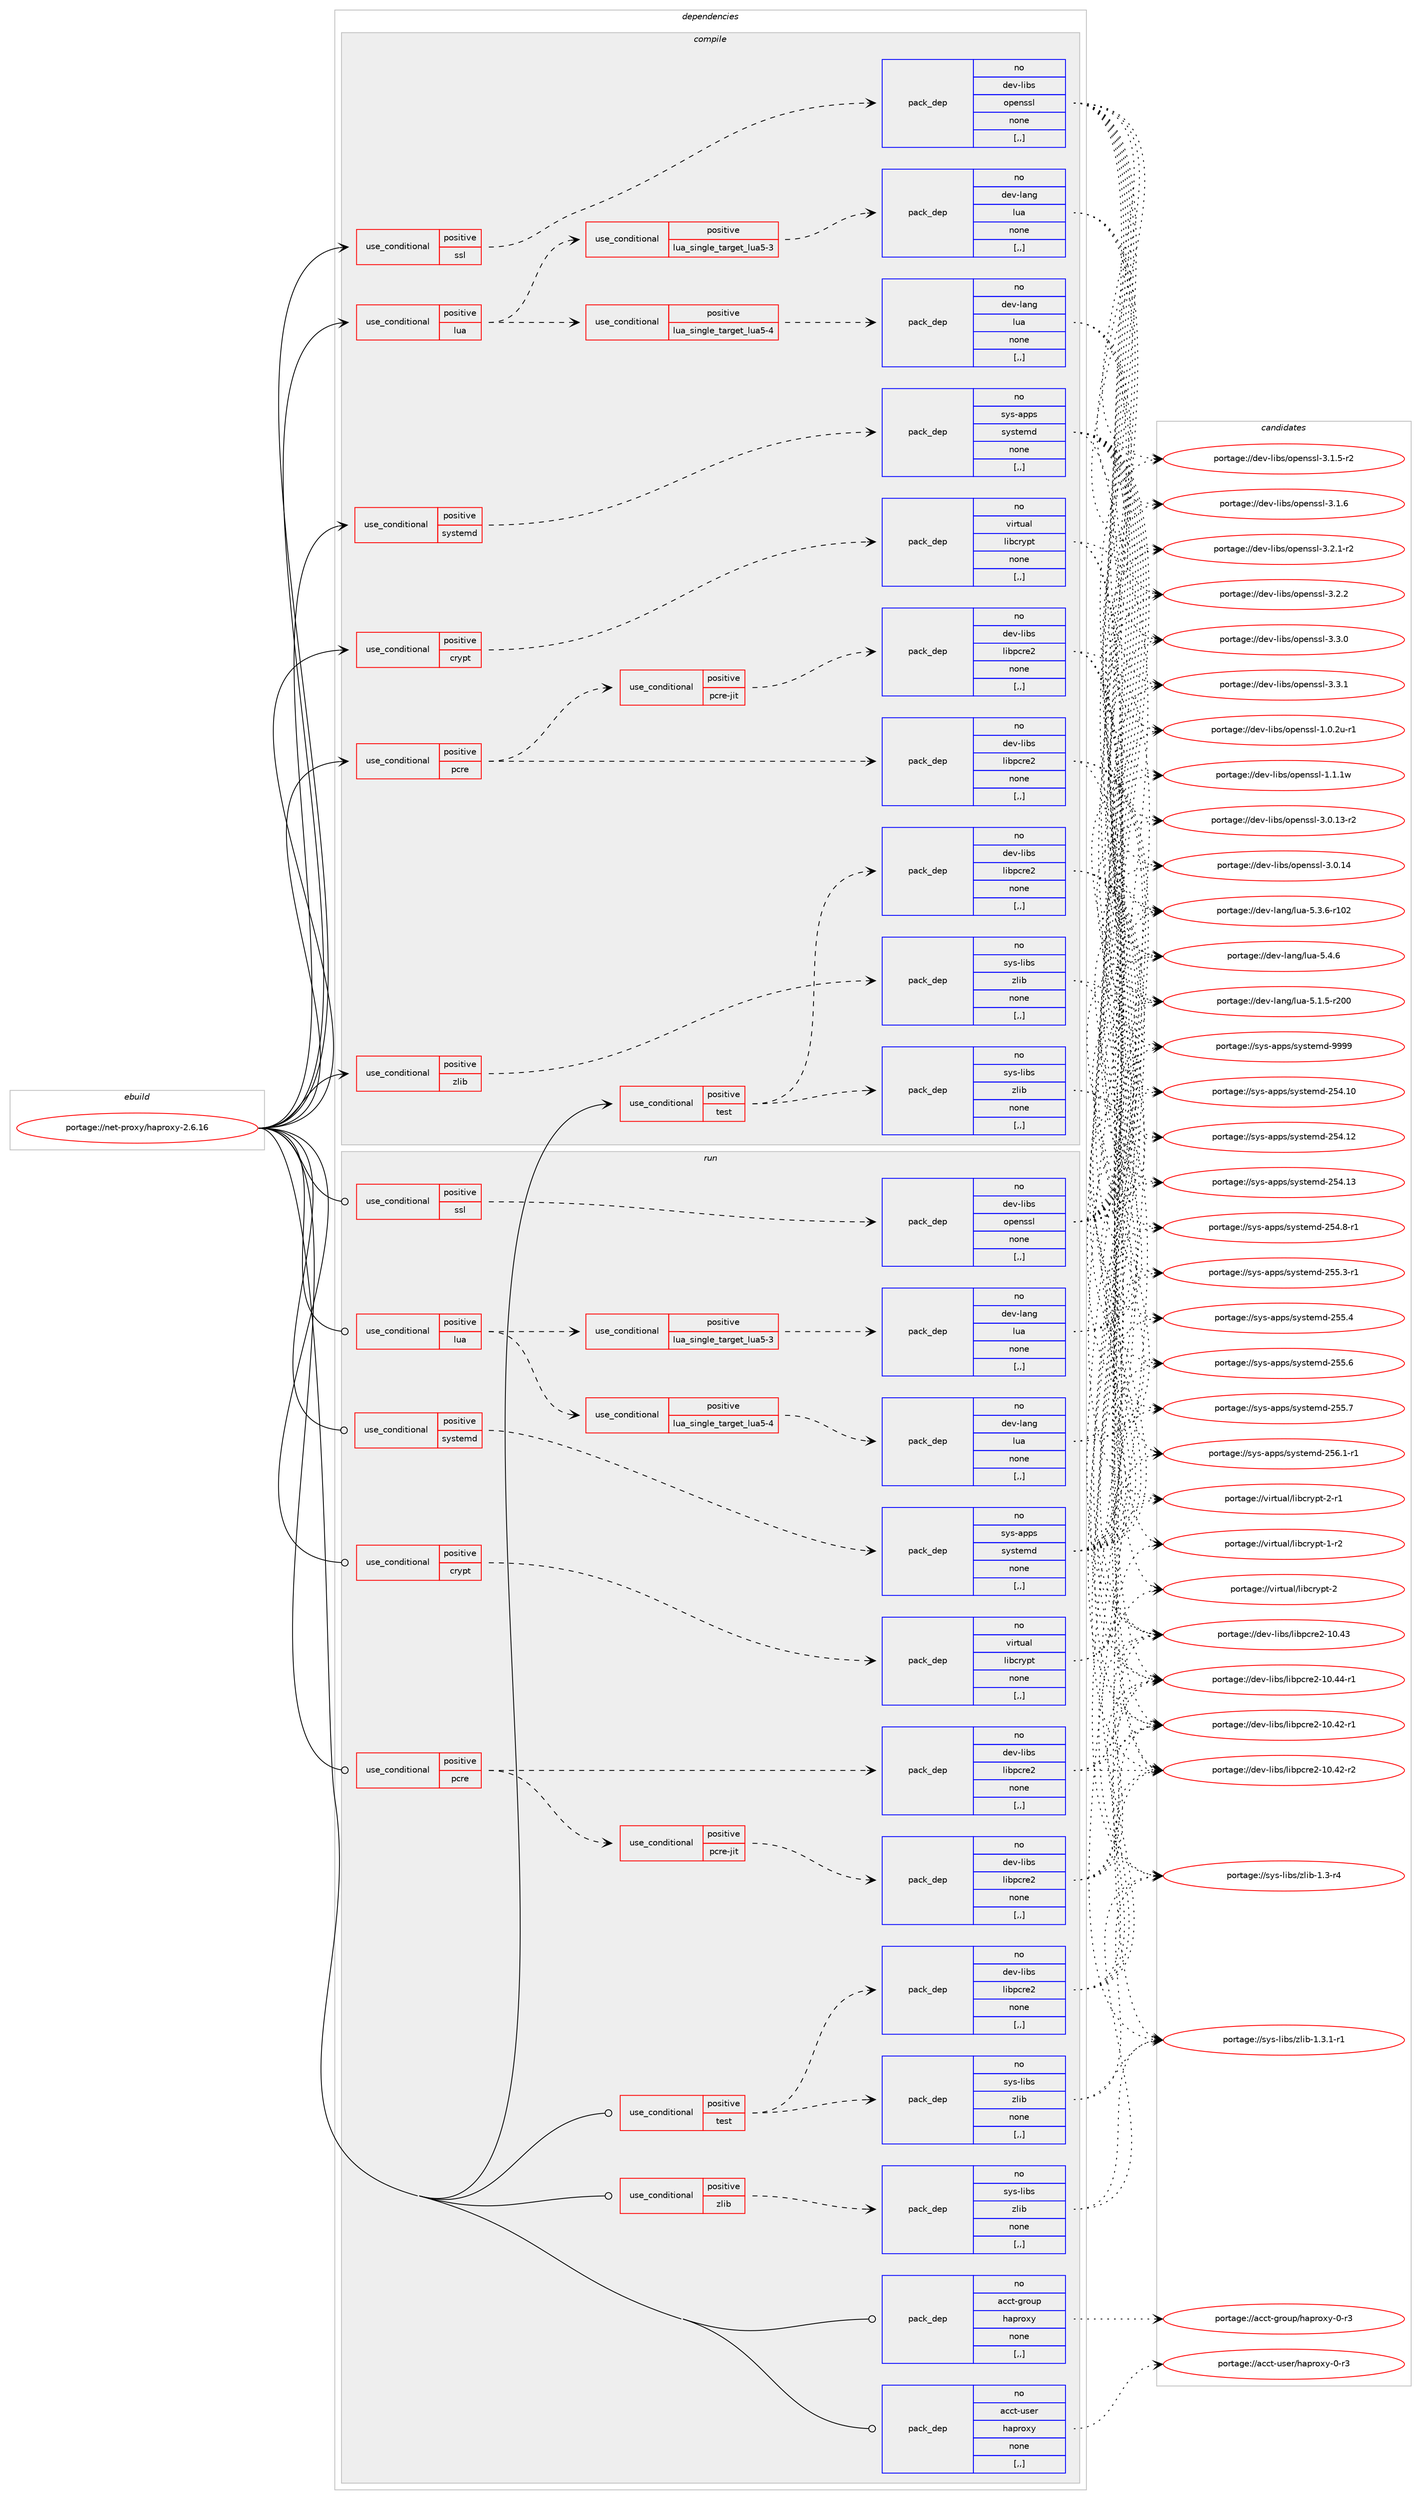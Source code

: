 digraph prolog {

# *************
# Graph options
# *************

newrank=true;
concentrate=true;
compound=true;
graph [rankdir=LR,fontname=Helvetica,fontsize=10,ranksep=1.5];#, ranksep=2.5, nodesep=0.2];
edge  [arrowhead=vee];
node  [fontname=Helvetica,fontsize=10];

# **********
# The ebuild
# **********

subgraph cluster_leftcol {
color=gray;
rank=same;
label=<<i>ebuild</i>>;
id [label="portage://net-proxy/haproxy-2.6.16", color=red, width=4, href="../net-proxy/haproxy-2.6.16.svg"];
}

# ****************
# The dependencies
# ****************

subgraph cluster_midcol {
color=gray;
label=<<i>dependencies</i>>;
subgraph cluster_compile {
fillcolor="#eeeeee";
style=filled;
label=<<i>compile</i>>;
subgraph cond98839 {
dependency374851 [label=<<TABLE BORDER="0" CELLBORDER="1" CELLSPACING="0" CELLPADDING="4"><TR><TD ROWSPAN="3" CELLPADDING="10">use_conditional</TD></TR><TR><TD>positive</TD></TR><TR><TD>crypt</TD></TR></TABLE>>, shape=none, color=red];
subgraph pack273304 {
dependency374852 [label=<<TABLE BORDER="0" CELLBORDER="1" CELLSPACING="0" CELLPADDING="4" WIDTH="220"><TR><TD ROWSPAN="6" CELLPADDING="30">pack_dep</TD></TR><TR><TD WIDTH="110">no</TD></TR><TR><TD>virtual</TD></TR><TR><TD>libcrypt</TD></TR><TR><TD>none</TD></TR><TR><TD>[,,]</TD></TR></TABLE>>, shape=none, color=blue];
}
dependency374851:e -> dependency374852:w [weight=20,style="dashed",arrowhead="vee"];
}
id:e -> dependency374851:w [weight=20,style="solid",arrowhead="vee"];
subgraph cond98840 {
dependency374853 [label=<<TABLE BORDER="0" CELLBORDER="1" CELLSPACING="0" CELLPADDING="4"><TR><TD ROWSPAN="3" CELLPADDING="10">use_conditional</TD></TR><TR><TD>positive</TD></TR><TR><TD>lua</TD></TR></TABLE>>, shape=none, color=red];
subgraph cond98841 {
dependency374854 [label=<<TABLE BORDER="0" CELLBORDER="1" CELLSPACING="0" CELLPADDING="4"><TR><TD ROWSPAN="3" CELLPADDING="10">use_conditional</TD></TR><TR><TD>positive</TD></TR><TR><TD>lua_single_target_lua5-3</TD></TR></TABLE>>, shape=none, color=red];
subgraph pack273305 {
dependency374855 [label=<<TABLE BORDER="0" CELLBORDER="1" CELLSPACING="0" CELLPADDING="4" WIDTH="220"><TR><TD ROWSPAN="6" CELLPADDING="30">pack_dep</TD></TR><TR><TD WIDTH="110">no</TD></TR><TR><TD>dev-lang</TD></TR><TR><TD>lua</TD></TR><TR><TD>none</TD></TR><TR><TD>[,,]</TD></TR></TABLE>>, shape=none, color=blue];
}
dependency374854:e -> dependency374855:w [weight=20,style="dashed",arrowhead="vee"];
}
dependency374853:e -> dependency374854:w [weight=20,style="dashed",arrowhead="vee"];
subgraph cond98842 {
dependency374856 [label=<<TABLE BORDER="0" CELLBORDER="1" CELLSPACING="0" CELLPADDING="4"><TR><TD ROWSPAN="3" CELLPADDING="10">use_conditional</TD></TR><TR><TD>positive</TD></TR><TR><TD>lua_single_target_lua5-4</TD></TR></TABLE>>, shape=none, color=red];
subgraph pack273306 {
dependency374857 [label=<<TABLE BORDER="0" CELLBORDER="1" CELLSPACING="0" CELLPADDING="4" WIDTH="220"><TR><TD ROWSPAN="6" CELLPADDING="30">pack_dep</TD></TR><TR><TD WIDTH="110">no</TD></TR><TR><TD>dev-lang</TD></TR><TR><TD>lua</TD></TR><TR><TD>none</TD></TR><TR><TD>[,,]</TD></TR></TABLE>>, shape=none, color=blue];
}
dependency374856:e -> dependency374857:w [weight=20,style="dashed",arrowhead="vee"];
}
dependency374853:e -> dependency374856:w [weight=20,style="dashed",arrowhead="vee"];
}
id:e -> dependency374853:w [weight=20,style="solid",arrowhead="vee"];
subgraph cond98843 {
dependency374858 [label=<<TABLE BORDER="0" CELLBORDER="1" CELLSPACING="0" CELLPADDING="4"><TR><TD ROWSPAN="3" CELLPADDING="10">use_conditional</TD></TR><TR><TD>positive</TD></TR><TR><TD>pcre</TD></TR></TABLE>>, shape=none, color=red];
subgraph pack273307 {
dependency374859 [label=<<TABLE BORDER="0" CELLBORDER="1" CELLSPACING="0" CELLPADDING="4" WIDTH="220"><TR><TD ROWSPAN="6" CELLPADDING="30">pack_dep</TD></TR><TR><TD WIDTH="110">no</TD></TR><TR><TD>dev-libs</TD></TR><TR><TD>libpcre2</TD></TR><TR><TD>none</TD></TR><TR><TD>[,,]</TD></TR></TABLE>>, shape=none, color=blue];
}
dependency374858:e -> dependency374859:w [weight=20,style="dashed",arrowhead="vee"];
subgraph cond98844 {
dependency374860 [label=<<TABLE BORDER="0" CELLBORDER="1" CELLSPACING="0" CELLPADDING="4"><TR><TD ROWSPAN="3" CELLPADDING="10">use_conditional</TD></TR><TR><TD>positive</TD></TR><TR><TD>pcre-jit</TD></TR></TABLE>>, shape=none, color=red];
subgraph pack273308 {
dependency374861 [label=<<TABLE BORDER="0" CELLBORDER="1" CELLSPACING="0" CELLPADDING="4" WIDTH="220"><TR><TD ROWSPAN="6" CELLPADDING="30">pack_dep</TD></TR><TR><TD WIDTH="110">no</TD></TR><TR><TD>dev-libs</TD></TR><TR><TD>libpcre2</TD></TR><TR><TD>none</TD></TR><TR><TD>[,,]</TD></TR></TABLE>>, shape=none, color=blue];
}
dependency374860:e -> dependency374861:w [weight=20,style="dashed",arrowhead="vee"];
}
dependency374858:e -> dependency374860:w [weight=20,style="dashed",arrowhead="vee"];
}
id:e -> dependency374858:w [weight=20,style="solid",arrowhead="vee"];
subgraph cond98845 {
dependency374862 [label=<<TABLE BORDER="0" CELLBORDER="1" CELLSPACING="0" CELLPADDING="4"><TR><TD ROWSPAN="3" CELLPADDING="10">use_conditional</TD></TR><TR><TD>positive</TD></TR><TR><TD>ssl</TD></TR></TABLE>>, shape=none, color=red];
subgraph pack273309 {
dependency374863 [label=<<TABLE BORDER="0" CELLBORDER="1" CELLSPACING="0" CELLPADDING="4" WIDTH="220"><TR><TD ROWSPAN="6" CELLPADDING="30">pack_dep</TD></TR><TR><TD WIDTH="110">no</TD></TR><TR><TD>dev-libs</TD></TR><TR><TD>openssl</TD></TR><TR><TD>none</TD></TR><TR><TD>[,,]</TD></TR></TABLE>>, shape=none, color=blue];
}
dependency374862:e -> dependency374863:w [weight=20,style="dashed",arrowhead="vee"];
}
id:e -> dependency374862:w [weight=20,style="solid",arrowhead="vee"];
subgraph cond98846 {
dependency374864 [label=<<TABLE BORDER="0" CELLBORDER="1" CELLSPACING="0" CELLPADDING="4"><TR><TD ROWSPAN="3" CELLPADDING="10">use_conditional</TD></TR><TR><TD>positive</TD></TR><TR><TD>systemd</TD></TR></TABLE>>, shape=none, color=red];
subgraph pack273310 {
dependency374865 [label=<<TABLE BORDER="0" CELLBORDER="1" CELLSPACING="0" CELLPADDING="4" WIDTH="220"><TR><TD ROWSPAN="6" CELLPADDING="30">pack_dep</TD></TR><TR><TD WIDTH="110">no</TD></TR><TR><TD>sys-apps</TD></TR><TR><TD>systemd</TD></TR><TR><TD>none</TD></TR><TR><TD>[,,]</TD></TR></TABLE>>, shape=none, color=blue];
}
dependency374864:e -> dependency374865:w [weight=20,style="dashed",arrowhead="vee"];
}
id:e -> dependency374864:w [weight=20,style="solid",arrowhead="vee"];
subgraph cond98847 {
dependency374866 [label=<<TABLE BORDER="0" CELLBORDER="1" CELLSPACING="0" CELLPADDING="4"><TR><TD ROWSPAN="3" CELLPADDING="10">use_conditional</TD></TR><TR><TD>positive</TD></TR><TR><TD>test</TD></TR></TABLE>>, shape=none, color=red];
subgraph pack273311 {
dependency374867 [label=<<TABLE BORDER="0" CELLBORDER="1" CELLSPACING="0" CELLPADDING="4" WIDTH="220"><TR><TD ROWSPAN="6" CELLPADDING="30">pack_dep</TD></TR><TR><TD WIDTH="110">no</TD></TR><TR><TD>dev-libs</TD></TR><TR><TD>libpcre2</TD></TR><TR><TD>none</TD></TR><TR><TD>[,,]</TD></TR></TABLE>>, shape=none, color=blue];
}
dependency374866:e -> dependency374867:w [weight=20,style="dashed",arrowhead="vee"];
subgraph pack273312 {
dependency374868 [label=<<TABLE BORDER="0" CELLBORDER="1" CELLSPACING="0" CELLPADDING="4" WIDTH="220"><TR><TD ROWSPAN="6" CELLPADDING="30">pack_dep</TD></TR><TR><TD WIDTH="110">no</TD></TR><TR><TD>sys-libs</TD></TR><TR><TD>zlib</TD></TR><TR><TD>none</TD></TR><TR><TD>[,,]</TD></TR></TABLE>>, shape=none, color=blue];
}
dependency374866:e -> dependency374868:w [weight=20,style="dashed",arrowhead="vee"];
}
id:e -> dependency374866:w [weight=20,style="solid",arrowhead="vee"];
subgraph cond98848 {
dependency374869 [label=<<TABLE BORDER="0" CELLBORDER="1" CELLSPACING="0" CELLPADDING="4"><TR><TD ROWSPAN="3" CELLPADDING="10">use_conditional</TD></TR><TR><TD>positive</TD></TR><TR><TD>zlib</TD></TR></TABLE>>, shape=none, color=red];
subgraph pack273313 {
dependency374870 [label=<<TABLE BORDER="0" CELLBORDER="1" CELLSPACING="0" CELLPADDING="4" WIDTH="220"><TR><TD ROWSPAN="6" CELLPADDING="30">pack_dep</TD></TR><TR><TD WIDTH="110">no</TD></TR><TR><TD>sys-libs</TD></TR><TR><TD>zlib</TD></TR><TR><TD>none</TD></TR><TR><TD>[,,]</TD></TR></TABLE>>, shape=none, color=blue];
}
dependency374869:e -> dependency374870:w [weight=20,style="dashed",arrowhead="vee"];
}
id:e -> dependency374869:w [weight=20,style="solid",arrowhead="vee"];
}
subgraph cluster_compileandrun {
fillcolor="#eeeeee";
style=filled;
label=<<i>compile and run</i>>;
}
subgraph cluster_run {
fillcolor="#eeeeee";
style=filled;
label=<<i>run</i>>;
subgraph cond98849 {
dependency374871 [label=<<TABLE BORDER="0" CELLBORDER="1" CELLSPACING="0" CELLPADDING="4"><TR><TD ROWSPAN="3" CELLPADDING="10">use_conditional</TD></TR><TR><TD>positive</TD></TR><TR><TD>crypt</TD></TR></TABLE>>, shape=none, color=red];
subgraph pack273314 {
dependency374872 [label=<<TABLE BORDER="0" CELLBORDER="1" CELLSPACING="0" CELLPADDING="4" WIDTH="220"><TR><TD ROWSPAN="6" CELLPADDING="30">pack_dep</TD></TR><TR><TD WIDTH="110">no</TD></TR><TR><TD>virtual</TD></TR><TR><TD>libcrypt</TD></TR><TR><TD>none</TD></TR><TR><TD>[,,]</TD></TR></TABLE>>, shape=none, color=blue];
}
dependency374871:e -> dependency374872:w [weight=20,style="dashed",arrowhead="vee"];
}
id:e -> dependency374871:w [weight=20,style="solid",arrowhead="odot"];
subgraph cond98850 {
dependency374873 [label=<<TABLE BORDER="0" CELLBORDER="1" CELLSPACING="0" CELLPADDING="4"><TR><TD ROWSPAN="3" CELLPADDING="10">use_conditional</TD></TR><TR><TD>positive</TD></TR><TR><TD>lua</TD></TR></TABLE>>, shape=none, color=red];
subgraph cond98851 {
dependency374874 [label=<<TABLE BORDER="0" CELLBORDER="1" CELLSPACING="0" CELLPADDING="4"><TR><TD ROWSPAN="3" CELLPADDING="10">use_conditional</TD></TR><TR><TD>positive</TD></TR><TR><TD>lua_single_target_lua5-3</TD></TR></TABLE>>, shape=none, color=red];
subgraph pack273315 {
dependency374875 [label=<<TABLE BORDER="0" CELLBORDER="1" CELLSPACING="0" CELLPADDING="4" WIDTH="220"><TR><TD ROWSPAN="6" CELLPADDING="30">pack_dep</TD></TR><TR><TD WIDTH="110">no</TD></TR><TR><TD>dev-lang</TD></TR><TR><TD>lua</TD></TR><TR><TD>none</TD></TR><TR><TD>[,,]</TD></TR></TABLE>>, shape=none, color=blue];
}
dependency374874:e -> dependency374875:w [weight=20,style="dashed",arrowhead="vee"];
}
dependency374873:e -> dependency374874:w [weight=20,style="dashed",arrowhead="vee"];
subgraph cond98852 {
dependency374876 [label=<<TABLE BORDER="0" CELLBORDER="1" CELLSPACING="0" CELLPADDING="4"><TR><TD ROWSPAN="3" CELLPADDING="10">use_conditional</TD></TR><TR><TD>positive</TD></TR><TR><TD>lua_single_target_lua5-4</TD></TR></TABLE>>, shape=none, color=red];
subgraph pack273316 {
dependency374877 [label=<<TABLE BORDER="0" CELLBORDER="1" CELLSPACING="0" CELLPADDING="4" WIDTH="220"><TR><TD ROWSPAN="6" CELLPADDING="30">pack_dep</TD></TR><TR><TD WIDTH="110">no</TD></TR><TR><TD>dev-lang</TD></TR><TR><TD>lua</TD></TR><TR><TD>none</TD></TR><TR><TD>[,,]</TD></TR></TABLE>>, shape=none, color=blue];
}
dependency374876:e -> dependency374877:w [weight=20,style="dashed",arrowhead="vee"];
}
dependency374873:e -> dependency374876:w [weight=20,style="dashed",arrowhead="vee"];
}
id:e -> dependency374873:w [weight=20,style="solid",arrowhead="odot"];
subgraph cond98853 {
dependency374878 [label=<<TABLE BORDER="0" CELLBORDER="1" CELLSPACING="0" CELLPADDING="4"><TR><TD ROWSPAN="3" CELLPADDING="10">use_conditional</TD></TR><TR><TD>positive</TD></TR><TR><TD>pcre</TD></TR></TABLE>>, shape=none, color=red];
subgraph pack273317 {
dependency374879 [label=<<TABLE BORDER="0" CELLBORDER="1" CELLSPACING="0" CELLPADDING="4" WIDTH="220"><TR><TD ROWSPAN="6" CELLPADDING="30">pack_dep</TD></TR><TR><TD WIDTH="110">no</TD></TR><TR><TD>dev-libs</TD></TR><TR><TD>libpcre2</TD></TR><TR><TD>none</TD></TR><TR><TD>[,,]</TD></TR></TABLE>>, shape=none, color=blue];
}
dependency374878:e -> dependency374879:w [weight=20,style="dashed",arrowhead="vee"];
subgraph cond98854 {
dependency374880 [label=<<TABLE BORDER="0" CELLBORDER="1" CELLSPACING="0" CELLPADDING="4"><TR><TD ROWSPAN="3" CELLPADDING="10">use_conditional</TD></TR><TR><TD>positive</TD></TR><TR><TD>pcre-jit</TD></TR></TABLE>>, shape=none, color=red];
subgraph pack273318 {
dependency374881 [label=<<TABLE BORDER="0" CELLBORDER="1" CELLSPACING="0" CELLPADDING="4" WIDTH="220"><TR><TD ROWSPAN="6" CELLPADDING="30">pack_dep</TD></TR><TR><TD WIDTH="110">no</TD></TR><TR><TD>dev-libs</TD></TR><TR><TD>libpcre2</TD></TR><TR><TD>none</TD></TR><TR><TD>[,,]</TD></TR></TABLE>>, shape=none, color=blue];
}
dependency374880:e -> dependency374881:w [weight=20,style="dashed",arrowhead="vee"];
}
dependency374878:e -> dependency374880:w [weight=20,style="dashed",arrowhead="vee"];
}
id:e -> dependency374878:w [weight=20,style="solid",arrowhead="odot"];
subgraph cond98855 {
dependency374882 [label=<<TABLE BORDER="0" CELLBORDER="1" CELLSPACING="0" CELLPADDING="4"><TR><TD ROWSPAN="3" CELLPADDING="10">use_conditional</TD></TR><TR><TD>positive</TD></TR><TR><TD>ssl</TD></TR></TABLE>>, shape=none, color=red];
subgraph pack273319 {
dependency374883 [label=<<TABLE BORDER="0" CELLBORDER="1" CELLSPACING="0" CELLPADDING="4" WIDTH="220"><TR><TD ROWSPAN="6" CELLPADDING="30">pack_dep</TD></TR><TR><TD WIDTH="110">no</TD></TR><TR><TD>dev-libs</TD></TR><TR><TD>openssl</TD></TR><TR><TD>none</TD></TR><TR><TD>[,,]</TD></TR></TABLE>>, shape=none, color=blue];
}
dependency374882:e -> dependency374883:w [weight=20,style="dashed",arrowhead="vee"];
}
id:e -> dependency374882:w [weight=20,style="solid",arrowhead="odot"];
subgraph cond98856 {
dependency374884 [label=<<TABLE BORDER="0" CELLBORDER="1" CELLSPACING="0" CELLPADDING="4"><TR><TD ROWSPAN="3" CELLPADDING="10">use_conditional</TD></TR><TR><TD>positive</TD></TR><TR><TD>systemd</TD></TR></TABLE>>, shape=none, color=red];
subgraph pack273320 {
dependency374885 [label=<<TABLE BORDER="0" CELLBORDER="1" CELLSPACING="0" CELLPADDING="4" WIDTH="220"><TR><TD ROWSPAN="6" CELLPADDING="30">pack_dep</TD></TR><TR><TD WIDTH="110">no</TD></TR><TR><TD>sys-apps</TD></TR><TR><TD>systemd</TD></TR><TR><TD>none</TD></TR><TR><TD>[,,]</TD></TR></TABLE>>, shape=none, color=blue];
}
dependency374884:e -> dependency374885:w [weight=20,style="dashed",arrowhead="vee"];
}
id:e -> dependency374884:w [weight=20,style="solid",arrowhead="odot"];
subgraph cond98857 {
dependency374886 [label=<<TABLE BORDER="0" CELLBORDER="1" CELLSPACING="0" CELLPADDING="4"><TR><TD ROWSPAN="3" CELLPADDING="10">use_conditional</TD></TR><TR><TD>positive</TD></TR><TR><TD>test</TD></TR></TABLE>>, shape=none, color=red];
subgraph pack273321 {
dependency374887 [label=<<TABLE BORDER="0" CELLBORDER="1" CELLSPACING="0" CELLPADDING="4" WIDTH="220"><TR><TD ROWSPAN="6" CELLPADDING="30">pack_dep</TD></TR><TR><TD WIDTH="110">no</TD></TR><TR><TD>dev-libs</TD></TR><TR><TD>libpcre2</TD></TR><TR><TD>none</TD></TR><TR><TD>[,,]</TD></TR></TABLE>>, shape=none, color=blue];
}
dependency374886:e -> dependency374887:w [weight=20,style="dashed",arrowhead="vee"];
subgraph pack273322 {
dependency374888 [label=<<TABLE BORDER="0" CELLBORDER="1" CELLSPACING="0" CELLPADDING="4" WIDTH="220"><TR><TD ROWSPAN="6" CELLPADDING="30">pack_dep</TD></TR><TR><TD WIDTH="110">no</TD></TR><TR><TD>sys-libs</TD></TR><TR><TD>zlib</TD></TR><TR><TD>none</TD></TR><TR><TD>[,,]</TD></TR></TABLE>>, shape=none, color=blue];
}
dependency374886:e -> dependency374888:w [weight=20,style="dashed",arrowhead="vee"];
}
id:e -> dependency374886:w [weight=20,style="solid",arrowhead="odot"];
subgraph cond98858 {
dependency374889 [label=<<TABLE BORDER="0" CELLBORDER="1" CELLSPACING="0" CELLPADDING="4"><TR><TD ROWSPAN="3" CELLPADDING="10">use_conditional</TD></TR><TR><TD>positive</TD></TR><TR><TD>zlib</TD></TR></TABLE>>, shape=none, color=red];
subgraph pack273323 {
dependency374890 [label=<<TABLE BORDER="0" CELLBORDER="1" CELLSPACING="0" CELLPADDING="4" WIDTH="220"><TR><TD ROWSPAN="6" CELLPADDING="30">pack_dep</TD></TR><TR><TD WIDTH="110">no</TD></TR><TR><TD>sys-libs</TD></TR><TR><TD>zlib</TD></TR><TR><TD>none</TD></TR><TR><TD>[,,]</TD></TR></TABLE>>, shape=none, color=blue];
}
dependency374889:e -> dependency374890:w [weight=20,style="dashed",arrowhead="vee"];
}
id:e -> dependency374889:w [weight=20,style="solid",arrowhead="odot"];
subgraph pack273324 {
dependency374891 [label=<<TABLE BORDER="0" CELLBORDER="1" CELLSPACING="0" CELLPADDING="4" WIDTH="220"><TR><TD ROWSPAN="6" CELLPADDING="30">pack_dep</TD></TR><TR><TD WIDTH="110">no</TD></TR><TR><TD>acct-group</TD></TR><TR><TD>haproxy</TD></TR><TR><TD>none</TD></TR><TR><TD>[,,]</TD></TR></TABLE>>, shape=none, color=blue];
}
id:e -> dependency374891:w [weight=20,style="solid",arrowhead="odot"];
subgraph pack273325 {
dependency374892 [label=<<TABLE BORDER="0" CELLBORDER="1" CELLSPACING="0" CELLPADDING="4" WIDTH="220"><TR><TD ROWSPAN="6" CELLPADDING="30">pack_dep</TD></TR><TR><TD WIDTH="110">no</TD></TR><TR><TD>acct-user</TD></TR><TR><TD>haproxy</TD></TR><TR><TD>none</TD></TR><TR><TD>[,,]</TD></TR></TABLE>>, shape=none, color=blue];
}
id:e -> dependency374892:w [weight=20,style="solid",arrowhead="odot"];
}
}

# **************
# The candidates
# **************

subgraph cluster_choices {
rank=same;
color=gray;
label=<<i>candidates</i>>;

subgraph choice273304 {
color=black;
nodesep=1;
choice1181051141161179710847108105989911412111211645494511450 [label="portage://virtual/libcrypt-1-r2", color=red, width=4,href="../virtual/libcrypt-1-r2.svg"];
choice118105114116117971084710810598991141211121164550 [label="portage://virtual/libcrypt-2", color=red, width=4,href="../virtual/libcrypt-2.svg"];
choice1181051141161179710847108105989911412111211645504511449 [label="portage://virtual/libcrypt-2-r1", color=red, width=4,href="../virtual/libcrypt-2-r1.svg"];
dependency374852:e -> choice1181051141161179710847108105989911412111211645494511450:w [style=dotted,weight="100"];
dependency374852:e -> choice118105114116117971084710810598991141211121164550:w [style=dotted,weight="100"];
dependency374852:e -> choice1181051141161179710847108105989911412111211645504511449:w [style=dotted,weight="100"];
}
subgraph choice273305 {
color=black;
nodesep=1;
choice1001011184510897110103471081179745534649465345114504848 [label="portage://dev-lang/lua-5.1.5-r200", color=red, width=4,href="../dev-lang/lua-5.1.5-r200.svg"];
choice1001011184510897110103471081179745534651465445114494850 [label="portage://dev-lang/lua-5.3.6-r102", color=red, width=4,href="../dev-lang/lua-5.3.6-r102.svg"];
choice10010111845108971101034710811797455346524654 [label="portage://dev-lang/lua-5.4.6", color=red, width=4,href="../dev-lang/lua-5.4.6.svg"];
dependency374855:e -> choice1001011184510897110103471081179745534649465345114504848:w [style=dotted,weight="100"];
dependency374855:e -> choice1001011184510897110103471081179745534651465445114494850:w [style=dotted,weight="100"];
dependency374855:e -> choice10010111845108971101034710811797455346524654:w [style=dotted,weight="100"];
}
subgraph choice273306 {
color=black;
nodesep=1;
choice1001011184510897110103471081179745534649465345114504848 [label="portage://dev-lang/lua-5.1.5-r200", color=red, width=4,href="../dev-lang/lua-5.1.5-r200.svg"];
choice1001011184510897110103471081179745534651465445114494850 [label="portage://dev-lang/lua-5.3.6-r102", color=red, width=4,href="../dev-lang/lua-5.3.6-r102.svg"];
choice10010111845108971101034710811797455346524654 [label="portage://dev-lang/lua-5.4.6", color=red, width=4,href="../dev-lang/lua-5.4.6.svg"];
dependency374857:e -> choice1001011184510897110103471081179745534649465345114504848:w [style=dotted,weight="100"];
dependency374857:e -> choice1001011184510897110103471081179745534651465445114494850:w [style=dotted,weight="100"];
dependency374857:e -> choice10010111845108971101034710811797455346524654:w [style=dotted,weight="100"];
}
subgraph choice273307 {
color=black;
nodesep=1;
choice1001011184510810598115471081059811299114101504549484652504511449 [label="portage://dev-libs/libpcre2-10.42-r1", color=red, width=4,href="../dev-libs/libpcre2-10.42-r1.svg"];
choice1001011184510810598115471081059811299114101504549484652504511450 [label="portage://dev-libs/libpcre2-10.42-r2", color=red, width=4,href="../dev-libs/libpcre2-10.42-r2.svg"];
choice100101118451081059811547108105981129911410150454948465251 [label="portage://dev-libs/libpcre2-10.43", color=red, width=4,href="../dev-libs/libpcre2-10.43.svg"];
choice1001011184510810598115471081059811299114101504549484652524511449 [label="portage://dev-libs/libpcre2-10.44-r1", color=red, width=4,href="../dev-libs/libpcre2-10.44-r1.svg"];
dependency374859:e -> choice1001011184510810598115471081059811299114101504549484652504511449:w [style=dotted,weight="100"];
dependency374859:e -> choice1001011184510810598115471081059811299114101504549484652504511450:w [style=dotted,weight="100"];
dependency374859:e -> choice100101118451081059811547108105981129911410150454948465251:w [style=dotted,weight="100"];
dependency374859:e -> choice1001011184510810598115471081059811299114101504549484652524511449:w [style=dotted,weight="100"];
}
subgraph choice273308 {
color=black;
nodesep=1;
choice1001011184510810598115471081059811299114101504549484652504511449 [label="portage://dev-libs/libpcre2-10.42-r1", color=red, width=4,href="../dev-libs/libpcre2-10.42-r1.svg"];
choice1001011184510810598115471081059811299114101504549484652504511450 [label="portage://dev-libs/libpcre2-10.42-r2", color=red, width=4,href="../dev-libs/libpcre2-10.42-r2.svg"];
choice100101118451081059811547108105981129911410150454948465251 [label="portage://dev-libs/libpcre2-10.43", color=red, width=4,href="../dev-libs/libpcre2-10.43.svg"];
choice1001011184510810598115471081059811299114101504549484652524511449 [label="portage://dev-libs/libpcre2-10.44-r1", color=red, width=4,href="../dev-libs/libpcre2-10.44-r1.svg"];
dependency374861:e -> choice1001011184510810598115471081059811299114101504549484652504511449:w [style=dotted,weight="100"];
dependency374861:e -> choice1001011184510810598115471081059811299114101504549484652504511450:w [style=dotted,weight="100"];
dependency374861:e -> choice100101118451081059811547108105981129911410150454948465251:w [style=dotted,weight="100"];
dependency374861:e -> choice1001011184510810598115471081059811299114101504549484652524511449:w [style=dotted,weight="100"];
}
subgraph choice273309 {
color=black;
nodesep=1;
choice1001011184510810598115471111121011101151151084549464846501174511449 [label="portage://dev-libs/openssl-1.0.2u-r1", color=red, width=4,href="../dev-libs/openssl-1.0.2u-r1.svg"];
choice100101118451081059811547111112101110115115108454946494649119 [label="portage://dev-libs/openssl-1.1.1w", color=red, width=4,href="../dev-libs/openssl-1.1.1w.svg"];
choice100101118451081059811547111112101110115115108455146484649514511450 [label="portage://dev-libs/openssl-3.0.13-r2", color=red, width=4,href="../dev-libs/openssl-3.0.13-r2.svg"];
choice10010111845108105981154711111210111011511510845514648464952 [label="portage://dev-libs/openssl-3.0.14", color=red, width=4,href="../dev-libs/openssl-3.0.14.svg"];
choice1001011184510810598115471111121011101151151084551464946534511450 [label="portage://dev-libs/openssl-3.1.5-r2", color=red, width=4,href="../dev-libs/openssl-3.1.5-r2.svg"];
choice100101118451081059811547111112101110115115108455146494654 [label="portage://dev-libs/openssl-3.1.6", color=red, width=4,href="../dev-libs/openssl-3.1.6.svg"];
choice1001011184510810598115471111121011101151151084551465046494511450 [label="portage://dev-libs/openssl-3.2.1-r2", color=red, width=4,href="../dev-libs/openssl-3.2.1-r2.svg"];
choice100101118451081059811547111112101110115115108455146504650 [label="portage://dev-libs/openssl-3.2.2", color=red, width=4,href="../dev-libs/openssl-3.2.2.svg"];
choice100101118451081059811547111112101110115115108455146514648 [label="portage://dev-libs/openssl-3.3.0", color=red, width=4,href="../dev-libs/openssl-3.3.0.svg"];
choice100101118451081059811547111112101110115115108455146514649 [label="portage://dev-libs/openssl-3.3.1", color=red, width=4,href="../dev-libs/openssl-3.3.1.svg"];
dependency374863:e -> choice1001011184510810598115471111121011101151151084549464846501174511449:w [style=dotted,weight="100"];
dependency374863:e -> choice100101118451081059811547111112101110115115108454946494649119:w [style=dotted,weight="100"];
dependency374863:e -> choice100101118451081059811547111112101110115115108455146484649514511450:w [style=dotted,weight="100"];
dependency374863:e -> choice10010111845108105981154711111210111011511510845514648464952:w [style=dotted,weight="100"];
dependency374863:e -> choice1001011184510810598115471111121011101151151084551464946534511450:w [style=dotted,weight="100"];
dependency374863:e -> choice100101118451081059811547111112101110115115108455146494654:w [style=dotted,weight="100"];
dependency374863:e -> choice1001011184510810598115471111121011101151151084551465046494511450:w [style=dotted,weight="100"];
dependency374863:e -> choice100101118451081059811547111112101110115115108455146504650:w [style=dotted,weight="100"];
dependency374863:e -> choice100101118451081059811547111112101110115115108455146514648:w [style=dotted,weight="100"];
dependency374863:e -> choice100101118451081059811547111112101110115115108455146514649:w [style=dotted,weight="100"];
}
subgraph choice273310 {
color=black;
nodesep=1;
choice11512111545971121121154711512111511610110910045505352464948 [label="portage://sys-apps/systemd-254.10", color=red, width=4,href="../sys-apps/systemd-254.10.svg"];
choice11512111545971121121154711512111511610110910045505352464950 [label="portage://sys-apps/systemd-254.12", color=red, width=4,href="../sys-apps/systemd-254.12.svg"];
choice11512111545971121121154711512111511610110910045505352464951 [label="portage://sys-apps/systemd-254.13", color=red, width=4,href="../sys-apps/systemd-254.13.svg"];
choice1151211154597112112115471151211151161011091004550535246564511449 [label="portage://sys-apps/systemd-254.8-r1", color=red, width=4,href="../sys-apps/systemd-254.8-r1.svg"];
choice1151211154597112112115471151211151161011091004550535346514511449 [label="portage://sys-apps/systemd-255.3-r1", color=red, width=4,href="../sys-apps/systemd-255.3-r1.svg"];
choice115121115459711211211547115121115116101109100455053534652 [label="portage://sys-apps/systemd-255.4", color=red, width=4,href="../sys-apps/systemd-255.4.svg"];
choice115121115459711211211547115121115116101109100455053534654 [label="portage://sys-apps/systemd-255.6", color=red, width=4,href="../sys-apps/systemd-255.6.svg"];
choice115121115459711211211547115121115116101109100455053534655 [label="portage://sys-apps/systemd-255.7", color=red, width=4,href="../sys-apps/systemd-255.7.svg"];
choice1151211154597112112115471151211151161011091004550535446494511449 [label="portage://sys-apps/systemd-256.1-r1", color=red, width=4,href="../sys-apps/systemd-256.1-r1.svg"];
choice1151211154597112112115471151211151161011091004557575757 [label="portage://sys-apps/systemd-9999", color=red, width=4,href="../sys-apps/systemd-9999.svg"];
dependency374865:e -> choice11512111545971121121154711512111511610110910045505352464948:w [style=dotted,weight="100"];
dependency374865:e -> choice11512111545971121121154711512111511610110910045505352464950:w [style=dotted,weight="100"];
dependency374865:e -> choice11512111545971121121154711512111511610110910045505352464951:w [style=dotted,weight="100"];
dependency374865:e -> choice1151211154597112112115471151211151161011091004550535246564511449:w [style=dotted,weight="100"];
dependency374865:e -> choice1151211154597112112115471151211151161011091004550535346514511449:w [style=dotted,weight="100"];
dependency374865:e -> choice115121115459711211211547115121115116101109100455053534652:w [style=dotted,weight="100"];
dependency374865:e -> choice115121115459711211211547115121115116101109100455053534654:w [style=dotted,weight="100"];
dependency374865:e -> choice115121115459711211211547115121115116101109100455053534655:w [style=dotted,weight="100"];
dependency374865:e -> choice1151211154597112112115471151211151161011091004550535446494511449:w [style=dotted,weight="100"];
dependency374865:e -> choice1151211154597112112115471151211151161011091004557575757:w [style=dotted,weight="100"];
}
subgraph choice273311 {
color=black;
nodesep=1;
choice1001011184510810598115471081059811299114101504549484652504511449 [label="portage://dev-libs/libpcre2-10.42-r1", color=red, width=4,href="../dev-libs/libpcre2-10.42-r1.svg"];
choice1001011184510810598115471081059811299114101504549484652504511450 [label="portage://dev-libs/libpcre2-10.42-r2", color=red, width=4,href="../dev-libs/libpcre2-10.42-r2.svg"];
choice100101118451081059811547108105981129911410150454948465251 [label="portage://dev-libs/libpcre2-10.43", color=red, width=4,href="../dev-libs/libpcre2-10.43.svg"];
choice1001011184510810598115471081059811299114101504549484652524511449 [label="portage://dev-libs/libpcre2-10.44-r1", color=red, width=4,href="../dev-libs/libpcre2-10.44-r1.svg"];
dependency374867:e -> choice1001011184510810598115471081059811299114101504549484652504511449:w [style=dotted,weight="100"];
dependency374867:e -> choice1001011184510810598115471081059811299114101504549484652504511450:w [style=dotted,weight="100"];
dependency374867:e -> choice100101118451081059811547108105981129911410150454948465251:w [style=dotted,weight="100"];
dependency374867:e -> choice1001011184510810598115471081059811299114101504549484652524511449:w [style=dotted,weight="100"];
}
subgraph choice273312 {
color=black;
nodesep=1;
choice11512111545108105981154712210810598454946514511452 [label="portage://sys-libs/zlib-1.3-r4", color=red, width=4,href="../sys-libs/zlib-1.3-r4.svg"];
choice115121115451081059811547122108105984549465146494511449 [label="portage://sys-libs/zlib-1.3.1-r1", color=red, width=4,href="../sys-libs/zlib-1.3.1-r1.svg"];
dependency374868:e -> choice11512111545108105981154712210810598454946514511452:w [style=dotted,weight="100"];
dependency374868:e -> choice115121115451081059811547122108105984549465146494511449:w [style=dotted,weight="100"];
}
subgraph choice273313 {
color=black;
nodesep=1;
choice11512111545108105981154712210810598454946514511452 [label="portage://sys-libs/zlib-1.3-r4", color=red, width=4,href="../sys-libs/zlib-1.3-r4.svg"];
choice115121115451081059811547122108105984549465146494511449 [label="portage://sys-libs/zlib-1.3.1-r1", color=red, width=4,href="../sys-libs/zlib-1.3.1-r1.svg"];
dependency374870:e -> choice11512111545108105981154712210810598454946514511452:w [style=dotted,weight="100"];
dependency374870:e -> choice115121115451081059811547122108105984549465146494511449:w [style=dotted,weight="100"];
}
subgraph choice273314 {
color=black;
nodesep=1;
choice1181051141161179710847108105989911412111211645494511450 [label="portage://virtual/libcrypt-1-r2", color=red, width=4,href="../virtual/libcrypt-1-r2.svg"];
choice118105114116117971084710810598991141211121164550 [label="portage://virtual/libcrypt-2", color=red, width=4,href="../virtual/libcrypt-2.svg"];
choice1181051141161179710847108105989911412111211645504511449 [label="portage://virtual/libcrypt-2-r1", color=red, width=4,href="../virtual/libcrypt-2-r1.svg"];
dependency374872:e -> choice1181051141161179710847108105989911412111211645494511450:w [style=dotted,weight="100"];
dependency374872:e -> choice118105114116117971084710810598991141211121164550:w [style=dotted,weight="100"];
dependency374872:e -> choice1181051141161179710847108105989911412111211645504511449:w [style=dotted,weight="100"];
}
subgraph choice273315 {
color=black;
nodesep=1;
choice1001011184510897110103471081179745534649465345114504848 [label="portage://dev-lang/lua-5.1.5-r200", color=red, width=4,href="../dev-lang/lua-5.1.5-r200.svg"];
choice1001011184510897110103471081179745534651465445114494850 [label="portage://dev-lang/lua-5.3.6-r102", color=red, width=4,href="../dev-lang/lua-5.3.6-r102.svg"];
choice10010111845108971101034710811797455346524654 [label="portage://dev-lang/lua-5.4.6", color=red, width=4,href="../dev-lang/lua-5.4.6.svg"];
dependency374875:e -> choice1001011184510897110103471081179745534649465345114504848:w [style=dotted,weight="100"];
dependency374875:e -> choice1001011184510897110103471081179745534651465445114494850:w [style=dotted,weight="100"];
dependency374875:e -> choice10010111845108971101034710811797455346524654:w [style=dotted,weight="100"];
}
subgraph choice273316 {
color=black;
nodesep=1;
choice1001011184510897110103471081179745534649465345114504848 [label="portage://dev-lang/lua-5.1.5-r200", color=red, width=4,href="../dev-lang/lua-5.1.5-r200.svg"];
choice1001011184510897110103471081179745534651465445114494850 [label="portage://dev-lang/lua-5.3.6-r102", color=red, width=4,href="../dev-lang/lua-5.3.6-r102.svg"];
choice10010111845108971101034710811797455346524654 [label="portage://dev-lang/lua-5.4.6", color=red, width=4,href="../dev-lang/lua-5.4.6.svg"];
dependency374877:e -> choice1001011184510897110103471081179745534649465345114504848:w [style=dotted,weight="100"];
dependency374877:e -> choice1001011184510897110103471081179745534651465445114494850:w [style=dotted,weight="100"];
dependency374877:e -> choice10010111845108971101034710811797455346524654:w [style=dotted,weight="100"];
}
subgraph choice273317 {
color=black;
nodesep=1;
choice1001011184510810598115471081059811299114101504549484652504511449 [label="portage://dev-libs/libpcre2-10.42-r1", color=red, width=4,href="../dev-libs/libpcre2-10.42-r1.svg"];
choice1001011184510810598115471081059811299114101504549484652504511450 [label="portage://dev-libs/libpcre2-10.42-r2", color=red, width=4,href="../dev-libs/libpcre2-10.42-r2.svg"];
choice100101118451081059811547108105981129911410150454948465251 [label="portage://dev-libs/libpcre2-10.43", color=red, width=4,href="../dev-libs/libpcre2-10.43.svg"];
choice1001011184510810598115471081059811299114101504549484652524511449 [label="portage://dev-libs/libpcre2-10.44-r1", color=red, width=4,href="../dev-libs/libpcre2-10.44-r1.svg"];
dependency374879:e -> choice1001011184510810598115471081059811299114101504549484652504511449:w [style=dotted,weight="100"];
dependency374879:e -> choice1001011184510810598115471081059811299114101504549484652504511450:w [style=dotted,weight="100"];
dependency374879:e -> choice100101118451081059811547108105981129911410150454948465251:w [style=dotted,weight="100"];
dependency374879:e -> choice1001011184510810598115471081059811299114101504549484652524511449:w [style=dotted,weight="100"];
}
subgraph choice273318 {
color=black;
nodesep=1;
choice1001011184510810598115471081059811299114101504549484652504511449 [label="portage://dev-libs/libpcre2-10.42-r1", color=red, width=4,href="../dev-libs/libpcre2-10.42-r1.svg"];
choice1001011184510810598115471081059811299114101504549484652504511450 [label="portage://dev-libs/libpcre2-10.42-r2", color=red, width=4,href="../dev-libs/libpcre2-10.42-r2.svg"];
choice100101118451081059811547108105981129911410150454948465251 [label="portage://dev-libs/libpcre2-10.43", color=red, width=4,href="../dev-libs/libpcre2-10.43.svg"];
choice1001011184510810598115471081059811299114101504549484652524511449 [label="portage://dev-libs/libpcre2-10.44-r1", color=red, width=4,href="../dev-libs/libpcre2-10.44-r1.svg"];
dependency374881:e -> choice1001011184510810598115471081059811299114101504549484652504511449:w [style=dotted,weight="100"];
dependency374881:e -> choice1001011184510810598115471081059811299114101504549484652504511450:w [style=dotted,weight="100"];
dependency374881:e -> choice100101118451081059811547108105981129911410150454948465251:w [style=dotted,weight="100"];
dependency374881:e -> choice1001011184510810598115471081059811299114101504549484652524511449:w [style=dotted,weight="100"];
}
subgraph choice273319 {
color=black;
nodesep=1;
choice1001011184510810598115471111121011101151151084549464846501174511449 [label="portage://dev-libs/openssl-1.0.2u-r1", color=red, width=4,href="../dev-libs/openssl-1.0.2u-r1.svg"];
choice100101118451081059811547111112101110115115108454946494649119 [label="portage://dev-libs/openssl-1.1.1w", color=red, width=4,href="../dev-libs/openssl-1.1.1w.svg"];
choice100101118451081059811547111112101110115115108455146484649514511450 [label="portage://dev-libs/openssl-3.0.13-r2", color=red, width=4,href="../dev-libs/openssl-3.0.13-r2.svg"];
choice10010111845108105981154711111210111011511510845514648464952 [label="portage://dev-libs/openssl-3.0.14", color=red, width=4,href="../dev-libs/openssl-3.0.14.svg"];
choice1001011184510810598115471111121011101151151084551464946534511450 [label="portage://dev-libs/openssl-3.1.5-r2", color=red, width=4,href="../dev-libs/openssl-3.1.5-r2.svg"];
choice100101118451081059811547111112101110115115108455146494654 [label="portage://dev-libs/openssl-3.1.6", color=red, width=4,href="../dev-libs/openssl-3.1.6.svg"];
choice1001011184510810598115471111121011101151151084551465046494511450 [label="portage://dev-libs/openssl-3.2.1-r2", color=red, width=4,href="../dev-libs/openssl-3.2.1-r2.svg"];
choice100101118451081059811547111112101110115115108455146504650 [label="portage://dev-libs/openssl-3.2.2", color=red, width=4,href="../dev-libs/openssl-3.2.2.svg"];
choice100101118451081059811547111112101110115115108455146514648 [label="portage://dev-libs/openssl-3.3.0", color=red, width=4,href="../dev-libs/openssl-3.3.0.svg"];
choice100101118451081059811547111112101110115115108455146514649 [label="portage://dev-libs/openssl-3.3.1", color=red, width=4,href="../dev-libs/openssl-3.3.1.svg"];
dependency374883:e -> choice1001011184510810598115471111121011101151151084549464846501174511449:w [style=dotted,weight="100"];
dependency374883:e -> choice100101118451081059811547111112101110115115108454946494649119:w [style=dotted,weight="100"];
dependency374883:e -> choice100101118451081059811547111112101110115115108455146484649514511450:w [style=dotted,weight="100"];
dependency374883:e -> choice10010111845108105981154711111210111011511510845514648464952:w [style=dotted,weight="100"];
dependency374883:e -> choice1001011184510810598115471111121011101151151084551464946534511450:w [style=dotted,weight="100"];
dependency374883:e -> choice100101118451081059811547111112101110115115108455146494654:w [style=dotted,weight="100"];
dependency374883:e -> choice1001011184510810598115471111121011101151151084551465046494511450:w [style=dotted,weight="100"];
dependency374883:e -> choice100101118451081059811547111112101110115115108455146504650:w [style=dotted,weight="100"];
dependency374883:e -> choice100101118451081059811547111112101110115115108455146514648:w [style=dotted,weight="100"];
dependency374883:e -> choice100101118451081059811547111112101110115115108455146514649:w [style=dotted,weight="100"];
}
subgraph choice273320 {
color=black;
nodesep=1;
choice11512111545971121121154711512111511610110910045505352464948 [label="portage://sys-apps/systemd-254.10", color=red, width=4,href="../sys-apps/systemd-254.10.svg"];
choice11512111545971121121154711512111511610110910045505352464950 [label="portage://sys-apps/systemd-254.12", color=red, width=4,href="../sys-apps/systemd-254.12.svg"];
choice11512111545971121121154711512111511610110910045505352464951 [label="portage://sys-apps/systemd-254.13", color=red, width=4,href="../sys-apps/systemd-254.13.svg"];
choice1151211154597112112115471151211151161011091004550535246564511449 [label="portage://sys-apps/systemd-254.8-r1", color=red, width=4,href="../sys-apps/systemd-254.8-r1.svg"];
choice1151211154597112112115471151211151161011091004550535346514511449 [label="portage://sys-apps/systemd-255.3-r1", color=red, width=4,href="../sys-apps/systemd-255.3-r1.svg"];
choice115121115459711211211547115121115116101109100455053534652 [label="portage://sys-apps/systemd-255.4", color=red, width=4,href="../sys-apps/systemd-255.4.svg"];
choice115121115459711211211547115121115116101109100455053534654 [label="portage://sys-apps/systemd-255.6", color=red, width=4,href="../sys-apps/systemd-255.6.svg"];
choice115121115459711211211547115121115116101109100455053534655 [label="portage://sys-apps/systemd-255.7", color=red, width=4,href="../sys-apps/systemd-255.7.svg"];
choice1151211154597112112115471151211151161011091004550535446494511449 [label="portage://sys-apps/systemd-256.1-r1", color=red, width=4,href="../sys-apps/systemd-256.1-r1.svg"];
choice1151211154597112112115471151211151161011091004557575757 [label="portage://sys-apps/systemd-9999", color=red, width=4,href="../sys-apps/systemd-9999.svg"];
dependency374885:e -> choice11512111545971121121154711512111511610110910045505352464948:w [style=dotted,weight="100"];
dependency374885:e -> choice11512111545971121121154711512111511610110910045505352464950:w [style=dotted,weight="100"];
dependency374885:e -> choice11512111545971121121154711512111511610110910045505352464951:w [style=dotted,weight="100"];
dependency374885:e -> choice1151211154597112112115471151211151161011091004550535246564511449:w [style=dotted,weight="100"];
dependency374885:e -> choice1151211154597112112115471151211151161011091004550535346514511449:w [style=dotted,weight="100"];
dependency374885:e -> choice115121115459711211211547115121115116101109100455053534652:w [style=dotted,weight="100"];
dependency374885:e -> choice115121115459711211211547115121115116101109100455053534654:w [style=dotted,weight="100"];
dependency374885:e -> choice115121115459711211211547115121115116101109100455053534655:w [style=dotted,weight="100"];
dependency374885:e -> choice1151211154597112112115471151211151161011091004550535446494511449:w [style=dotted,weight="100"];
dependency374885:e -> choice1151211154597112112115471151211151161011091004557575757:w [style=dotted,weight="100"];
}
subgraph choice273321 {
color=black;
nodesep=1;
choice1001011184510810598115471081059811299114101504549484652504511449 [label="portage://dev-libs/libpcre2-10.42-r1", color=red, width=4,href="../dev-libs/libpcre2-10.42-r1.svg"];
choice1001011184510810598115471081059811299114101504549484652504511450 [label="portage://dev-libs/libpcre2-10.42-r2", color=red, width=4,href="../dev-libs/libpcre2-10.42-r2.svg"];
choice100101118451081059811547108105981129911410150454948465251 [label="portage://dev-libs/libpcre2-10.43", color=red, width=4,href="../dev-libs/libpcre2-10.43.svg"];
choice1001011184510810598115471081059811299114101504549484652524511449 [label="portage://dev-libs/libpcre2-10.44-r1", color=red, width=4,href="../dev-libs/libpcre2-10.44-r1.svg"];
dependency374887:e -> choice1001011184510810598115471081059811299114101504549484652504511449:w [style=dotted,weight="100"];
dependency374887:e -> choice1001011184510810598115471081059811299114101504549484652504511450:w [style=dotted,weight="100"];
dependency374887:e -> choice100101118451081059811547108105981129911410150454948465251:w [style=dotted,weight="100"];
dependency374887:e -> choice1001011184510810598115471081059811299114101504549484652524511449:w [style=dotted,weight="100"];
}
subgraph choice273322 {
color=black;
nodesep=1;
choice11512111545108105981154712210810598454946514511452 [label="portage://sys-libs/zlib-1.3-r4", color=red, width=4,href="../sys-libs/zlib-1.3-r4.svg"];
choice115121115451081059811547122108105984549465146494511449 [label="portage://sys-libs/zlib-1.3.1-r1", color=red, width=4,href="../sys-libs/zlib-1.3.1-r1.svg"];
dependency374888:e -> choice11512111545108105981154712210810598454946514511452:w [style=dotted,weight="100"];
dependency374888:e -> choice115121115451081059811547122108105984549465146494511449:w [style=dotted,weight="100"];
}
subgraph choice273323 {
color=black;
nodesep=1;
choice11512111545108105981154712210810598454946514511452 [label="portage://sys-libs/zlib-1.3-r4", color=red, width=4,href="../sys-libs/zlib-1.3-r4.svg"];
choice115121115451081059811547122108105984549465146494511449 [label="portage://sys-libs/zlib-1.3.1-r1", color=red, width=4,href="../sys-libs/zlib-1.3.1-r1.svg"];
dependency374890:e -> choice11512111545108105981154712210810598454946514511452:w [style=dotted,weight="100"];
dependency374890:e -> choice115121115451081059811547122108105984549465146494511449:w [style=dotted,weight="100"];
}
subgraph choice273324 {
color=black;
nodesep=1;
choice97999911645103114111117112471049711211411112012145484511451 [label="portage://acct-group/haproxy-0-r3", color=red, width=4,href="../acct-group/haproxy-0-r3.svg"];
dependency374891:e -> choice97999911645103114111117112471049711211411112012145484511451:w [style=dotted,weight="100"];
}
subgraph choice273325 {
color=black;
nodesep=1;
choice97999911645117115101114471049711211411112012145484511451 [label="portage://acct-user/haproxy-0-r3", color=red, width=4,href="../acct-user/haproxy-0-r3.svg"];
dependency374892:e -> choice97999911645117115101114471049711211411112012145484511451:w [style=dotted,weight="100"];
}
}

}
